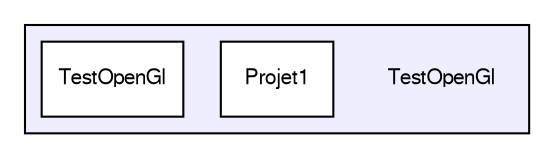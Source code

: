 digraph "TestOpenGl" {
  bgcolor=transparent;
  compound=true
  node [ fontsize="10", fontname="FreeSans"];
  edge [ labelfontsize="10", labelfontname="FreeSans"];
  subgraph clusterdir_7a56af5b92f930041d92213618745a08 {
    graph [ bgcolor="#eeeeff", pencolor="black", label="" URL="dir_7a56af5b92f930041d92213618745a08.html"];
    dir_7a56af5b92f930041d92213618745a08 [shape=plaintext label="TestOpenGl"];
    dir_f941c1e096fc921a9a3bb4028f562623 [shape=box label="Projet1" color="black" fillcolor="white" style="filled" URL="dir_f941c1e096fc921a9a3bb4028f562623.html"];
    dir_2e0ad737c5a35fd799870b9d14d04fcf [shape=box label="TestOpenGl" color="black" fillcolor="white" style="filled" URL="dir_2e0ad737c5a35fd799870b9d14d04fcf.html"];
  }
}
